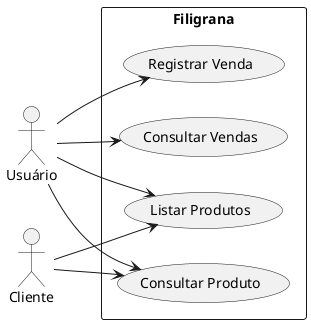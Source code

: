 @startuml
left to right direction

actor "Usuário" as User
actor "Cliente" as Client

rectangle "Filigrana" {
  usecase "Listar Produtos" as UC_ListarProdutos
  usecase "Consultar Produto" as UC_ConsultarProduto
  usecase "Registrar Venda" as UC_RegistrarVenda
  usecase "Consultar Vendas" as UC_ConsultarVendas
}

User --> UC_ListarProdutos
User --> UC_ConsultarProduto
User --> UC_RegistrarVenda
User --> UC_ConsultarVendas

Client --> UC_ListarProdutos
Client --> UC_ConsultarProduto

@enduml
